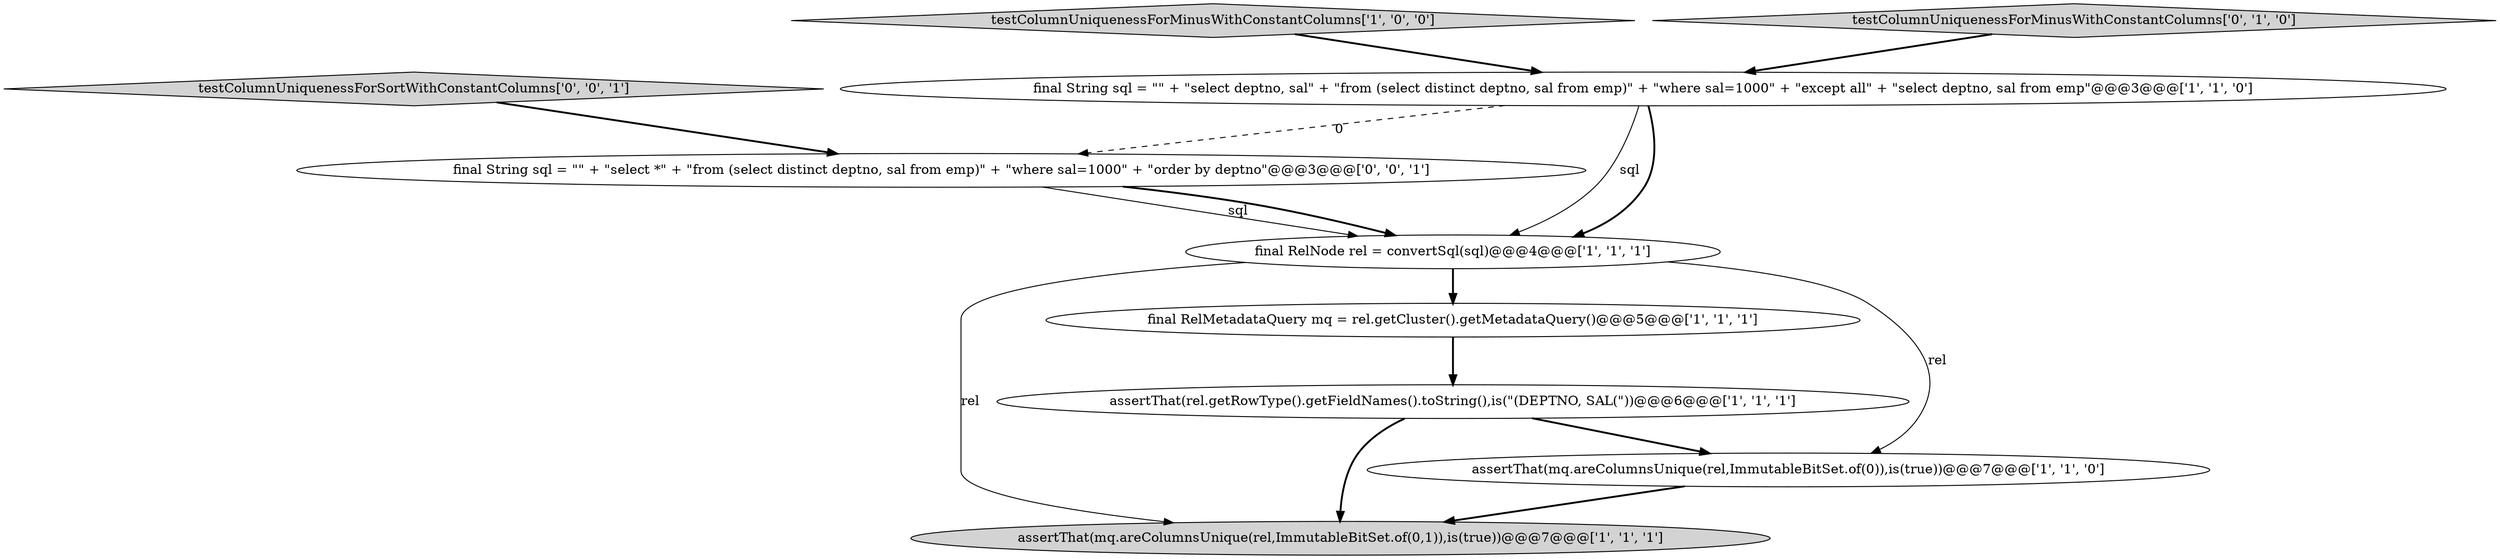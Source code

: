 digraph {
9 [style = filled, label = "testColumnUniquenessForSortWithConstantColumns['0', '0', '1']", fillcolor = lightgray, shape = diamond image = "AAA0AAABBB3BBB"];
3 [style = filled, label = "final RelNode rel = convertSql(sql)@@@4@@@['1', '1', '1']", fillcolor = white, shape = ellipse image = "AAA0AAABBB1BBB"];
6 [style = filled, label = "testColumnUniquenessForMinusWithConstantColumns['1', '0', '0']", fillcolor = lightgray, shape = diamond image = "AAA0AAABBB1BBB"];
7 [style = filled, label = "testColumnUniquenessForMinusWithConstantColumns['0', '1', '0']", fillcolor = lightgray, shape = diamond image = "AAA0AAABBB2BBB"];
0 [style = filled, label = "assertThat(rel.getRowType().getFieldNames().toString(),is(\"(DEPTNO, SAL(\"))@@@6@@@['1', '1', '1']", fillcolor = white, shape = ellipse image = "AAA0AAABBB1BBB"];
4 [style = filled, label = "final RelMetadataQuery mq = rel.getCluster().getMetadataQuery()@@@5@@@['1', '1', '1']", fillcolor = white, shape = ellipse image = "AAA0AAABBB1BBB"];
1 [style = filled, label = "assertThat(mq.areColumnsUnique(rel,ImmutableBitSet.of(0)),is(true))@@@7@@@['1', '1', '0']", fillcolor = white, shape = ellipse image = "AAA0AAABBB1BBB"];
8 [style = filled, label = "final String sql = \"\" + \"select *\" + \"from (select distinct deptno, sal from emp)\" + \"where sal=1000\" + \"order by deptno\"@@@3@@@['0', '0', '1']", fillcolor = white, shape = ellipse image = "AAA0AAABBB3BBB"];
2 [style = filled, label = "final String sql = \"\" + \"select deptno, sal\" + \"from (select distinct deptno, sal from emp)\" + \"where sal=1000\" + \"except all\" + \"select deptno, sal from emp\"@@@3@@@['1', '1', '0']", fillcolor = white, shape = ellipse image = "AAA0AAABBB1BBB"];
5 [style = filled, label = "assertThat(mq.areColumnsUnique(rel,ImmutableBitSet.of(0,1)),is(true))@@@7@@@['1', '1', '1']", fillcolor = lightgray, shape = ellipse image = "AAA0AAABBB1BBB"];
1->5 [style = bold, label=""];
2->3 [style = solid, label="sql"];
8->3 [style = solid, label="sql"];
3->1 [style = solid, label="rel"];
9->8 [style = bold, label=""];
2->8 [style = dashed, label="0"];
3->4 [style = bold, label=""];
0->1 [style = bold, label=""];
7->2 [style = bold, label=""];
3->5 [style = solid, label="rel"];
2->3 [style = bold, label=""];
4->0 [style = bold, label=""];
0->5 [style = bold, label=""];
8->3 [style = bold, label=""];
6->2 [style = bold, label=""];
}
